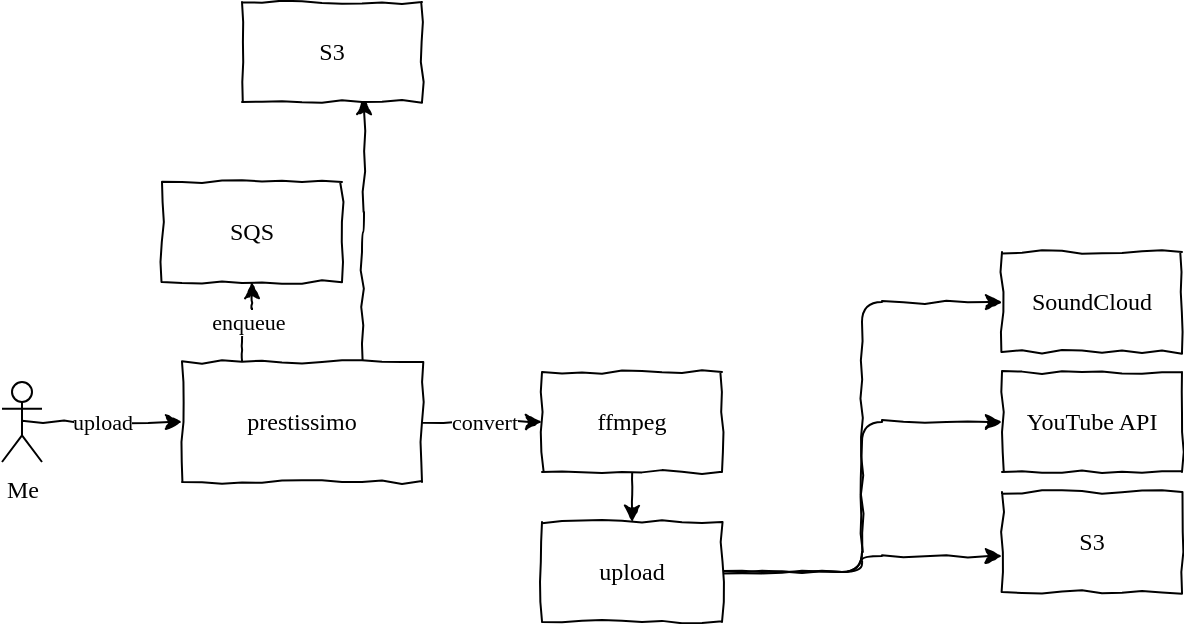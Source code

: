 <mxfile version="13.0.9" type="github"><diagram id="nzFQM_Tgs_l6y5zT45V9" name="Page-1"><mxGraphModel dx="946" dy="1282" grid="1" gridSize="10" guides="1" tooltips="1" connect="1" arrows="1" fold="1" page="1" pageScale="1" pageWidth="850" pageHeight="1100" math="0" shadow="0"><root><mxCell id="0"/><mxCell id="1" parent="0"/><mxCell id="cu75LuANLtL0qFPy99tC-7" value="upload" style="edgeStyle=orthogonalEdgeStyle;orthogonalLoop=1;jettySize=auto;html=1;exitX=0.5;exitY=0.5;exitDx=0;exitDy=0;exitPerimeter=0;fontFamily=Comic Sans MS;rounded=1;comic=1;" edge="1" parent="1" source="cu75LuANLtL0qFPy99tC-1" target="cu75LuANLtL0qFPy99tC-2"><mxGeometry relative="1" as="geometry"/></mxCell><mxCell id="cu75LuANLtL0qFPy99tC-1" value="Me" style="shape=umlActor;verticalLabelPosition=bottom;labelBackgroundColor=#ffffff;verticalAlign=top;html=1;outlineConnect=0;fontFamily=Comic Sans MS;" vertex="1" parent="1"><mxGeometry x="80" y="200" width="20" height="40" as="geometry"/></mxCell><mxCell id="cu75LuANLtL0qFPy99tC-8" style="edgeStyle=orthogonalEdgeStyle;rounded=1;comic=1;orthogonalLoop=1;jettySize=auto;html=1;exitX=0.75;exitY=0;exitDx=0;exitDy=0;entryX=0.678;entryY=0.96;entryDx=0;entryDy=0;entryPerimeter=0;fontFamily=Comic Sans MS;" edge="1" parent="1" source="cu75LuANLtL0qFPy99tC-2" target="cu75LuANLtL0qFPy99tC-6"><mxGeometry relative="1" as="geometry"/></mxCell><mxCell id="cu75LuANLtL0qFPy99tC-10" value="enqueue" style="edgeStyle=orthogonalEdgeStyle;rounded=1;comic=1;orthogonalLoop=1;jettySize=auto;html=1;exitX=0.25;exitY=0;exitDx=0;exitDy=0;fontFamily=Comic Sans MS;" edge="1" parent="1" source="cu75LuANLtL0qFPy99tC-2" target="cu75LuANLtL0qFPy99tC-9"><mxGeometry relative="1" as="geometry"/></mxCell><mxCell id="cu75LuANLtL0qFPy99tC-12" style="edgeStyle=orthogonalEdgeStyle;rounded=1;comic=1;orthogonalLoop=1;jettySize=auto;html=1;exitX=1;exitY=0.5;exitDx=0;exitDy=0;entryX=0;entryY=0.5;entryDx=0;entryDy=0;fontFamily=Comic Sans MS;" edge="1" parent="1" source="cu75LuANLtL0qFPy99tC-2" target="cu75LuANLtL0qFPy99tC-11"><mxGeometry relative="1" as="geometry"/></mxCell><mxCell id="cu75LuANLtL0qFPy99tC-14" value="convert" style="edgeLabel;html=1;align=center;verticalAlign=middle;resizable=0;points=[];fontFamily=Comic Sans MS;" vertex="1" connectable="0" parent="cu75LuANLtL0qFPy99tC-12"><mxGeometry x="0.033" relative="1" as="geometry"><mxPoint as="offset"/></mxGeometry></mxCell><mxCell id="cu75LuANLtL0qFPy99tC-2" value="prestissimo" style="rounded=0;whiteSpace=wrap;html=1;comic=1;fontFamily=Comic Sans MS;" vertex="1" parent="1"><mxGeometry x="170" y="190" width="120" height="60" as="geometry"/></mxCell><mxCell id="cu75LuANLtL0qFPy99tC-3" value="YouTube API" style="rounded=0;whiteSpace=wrap;html=1;comic=1;fontFamily=Comic Sans MS;" vertex="1" parent="1"><mxGeometry x="580" y="195" width="90" height="50" as="geometry"/></mxCell><mxCell id="cu75LuANLtL0qFPy99tC-4" value="SoundCloud" style="rounded=0;whiteSpace=wrap;html=1;comic=1;fontFamily=Comic Sans MS;" vertex="1" parent="1"><mxGeometry x="580" y="135" width="90" height="50" as="geometry"/></mxCell><mxCell id="cu75LuANLtL0qFPy99tC-5" value="S3" style="rounded=0;whiteSpace=wrap;html=1;comic=1;fontFamily=Comic Sans MS;" vertex="1" parent="1"><mxGeometry x="580" y="255" width="90" height="50" as="geometry"/></mxCell><mxCell id="cu75LuANLtL0qFPy99tC-6" value="S3" style="rounded=0;whiteSpace=wrap;html=1;comic=1;fontFamily=Comic Sans MS;" vertex="1" parent="1"><mxGeometry x="200" y="10" width="90" height="50" as="geometry"/></mxCell><mxCell id="cu75LuANLtL0qFPy99tC-9" value="SQS" style="rounded=0;whiteSpace=wrap;html=1;comic=1;fontFamily=Comic Sans MS;" vertex="1" parent="1"><mxGeometry x="160" y="100" width="90" height="50" as="geometry"/></mxCell><mxCell id="cu75LuANLtL0qFPy99tC-16" style="edgeStyle=orthogonalEdgeStyle;rounded=1;comic=1;orthogonalLoop=1;jettySize=auto;html=1;exitX=0.5;exitY=1;exitDx=0;exitDy=0;entryX=0.5;entryY=0;entryDx=0;entryDy=0;fontFamily=Comic Sans MS;" edge="1" parent="1" source="cu75LuANLtL0qFPy99tC-11" target="cu75LuANLtL0qFPy99tC-15"><mxGeometry relative="1" as="geometry"/></mxCell><mxCell id="cu75LuANLtL0qFPy99tC-11" value="ffmpeg" style="rounded=0;whiteSpace=wrap;html=1;comic=1;fontFamily=Comic Sans MS;" vertex="1" parent="1"><mxGeometry x="350" y="195" width="90" height="50" as="geometry"/></mxCell><mxCell id="cu75LuANLtL0qFPy99tC-17" style="edgeStyle=orthogonalEdgeStyle;rounded=1;comic=1;orthogonalLoop=1;jettySize=auto;html=1;exitX=1;exitY=0.5;exitDx=0;exitDy=0;entryX=0;entryY=0.5;entryDx=0;entryDy=0;fontFamily=Comic Sans MS;" edge="1" parent="1" source="cu75LuANLtL0qFPy99tC-15" target="cu75LuANLtL0qFPy99tC-4"><mxGeometry relative="1" as="geometry"/></mxCell><mxCell id="cu75LuANLtL0qFPy99tC-18" style="edgeStyle=orthogonalEdgeStyle;rounded=1;comic=1;orthogonalLoop=1;jettySize=auto;html=1;exitX=1;exitY=0.5;exitDx=0;exitDy=0;entryX=0;entryY=0.5;entryDx=0;entryDy=0;fontFamily=Comic Sans MS;" edge="1" parent="1" source="cu75LuANLtL0qFPy99tC-15" target="cu75LuANLtL0qFPy99tC-3"><mxGeometry relative="1" as="geometry"/></mxCell><mxCell id="cu75LuANLtL0qFPy99tC-19" style="edgeStyle=orthogonalEdgeStyle;rounded=1;comic=1;orthogonalLoop=1;jettySize=auto;html=1;exitX=1;exitY=0.5;exitDx=0;exitDy=0;entryX=0;entryY=0.64;entryDx=0;entryDy=0;entryPerimeter=0;fontFamily=Comic Sans MS;" edge="1" parent="1" source="cu75LuANLtL0qFPy99tC-15" target="cu75LuANLtL0qFPy99tC-5"><mxGeometry relative="1" as="geometry"/></mxCell><mxCell id="cu75LuANLtL0qFPy99tC-15" value="upload" style="rounded=0;whiteSpace=wrap;html=1;comic=1;fontFamily=Comic Sans MS;" vertex="1" parent="1"><mxGeometry x="350" y="270" width="90" height="50" as="geometry"/></mxCell></root></mxGraphModel></diagram></mxfile>